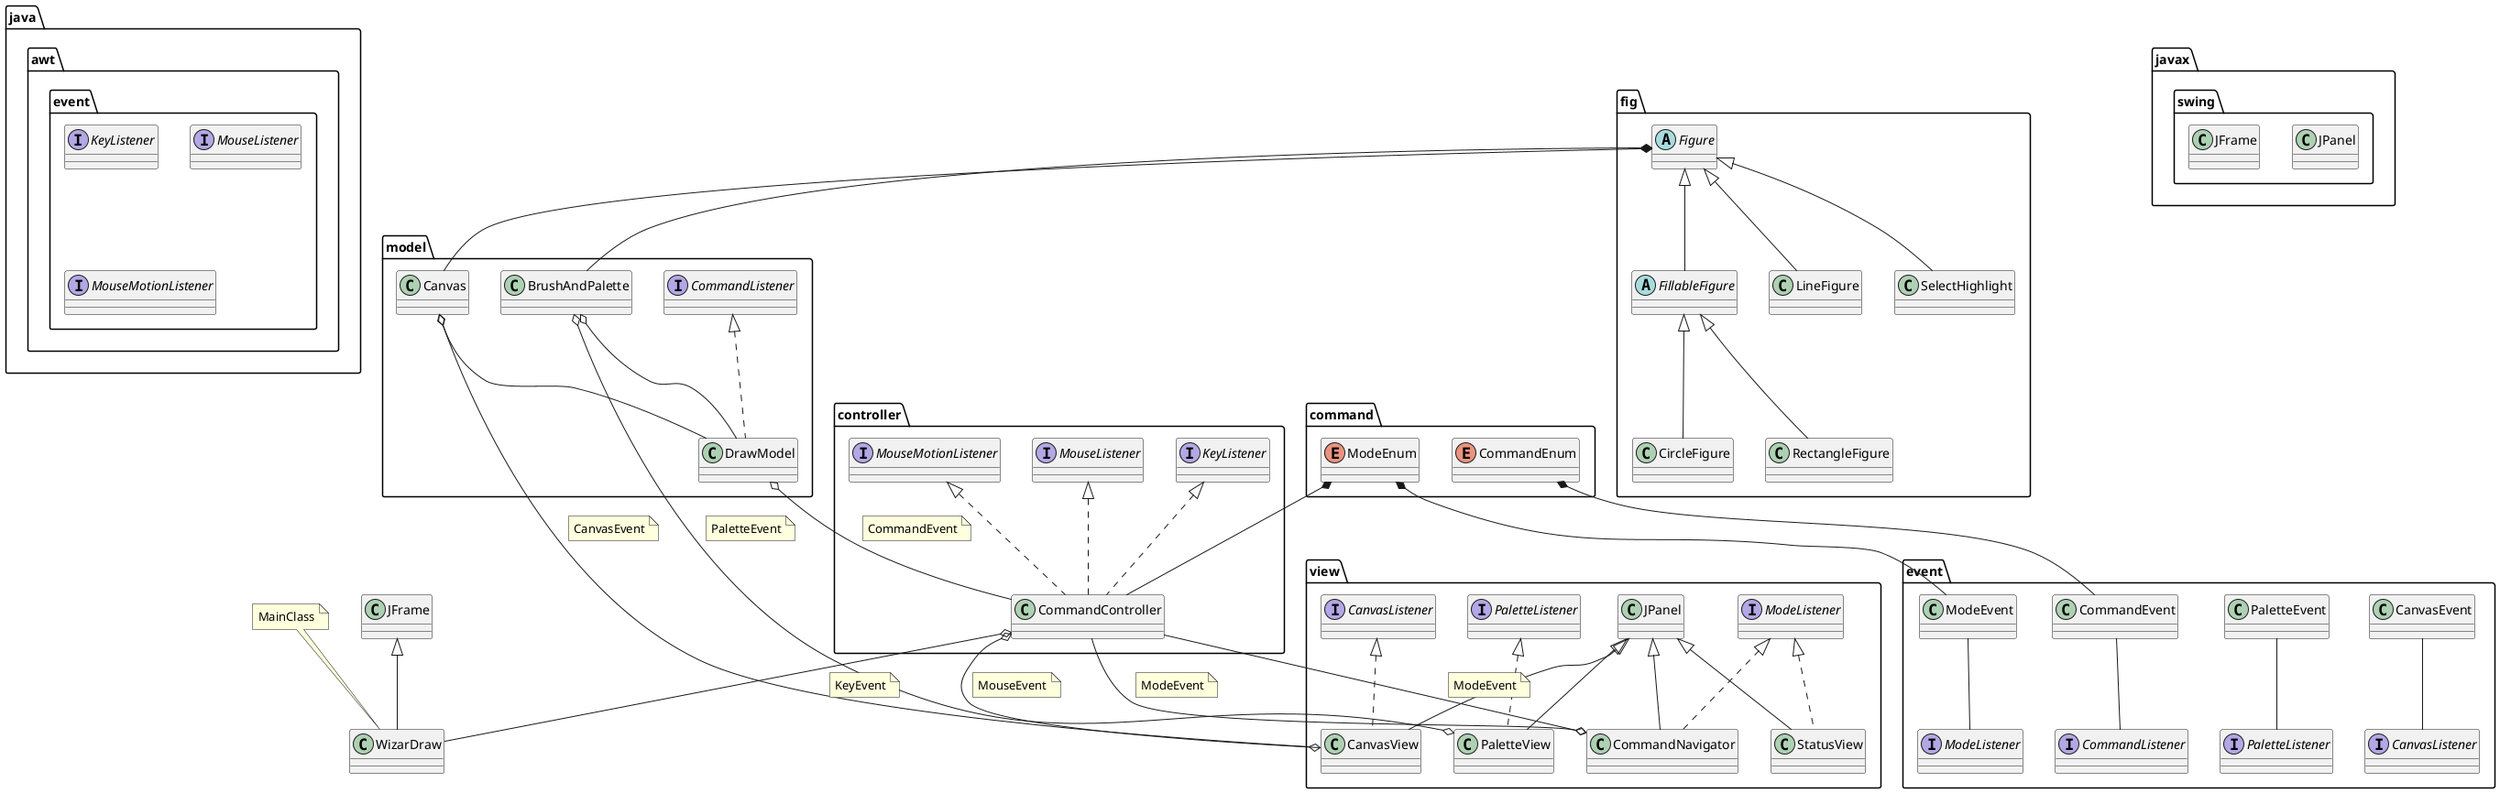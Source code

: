 @startuml

package javax.swing {
    class JPanel
    class JFrame
}

package java.awt.event {
    interface KeyListener
    interface MouseListener
    interface MouseMotionListener
}

package "command" {
    enum CommandEnum
    enum ModeEnum
}

package "controller" {
    class CommandController implements KeyListener, MouseListener, MouseMotionListener
    ModeEnum *-- CommandController
}

package "event" {
    interface CanvasListener
    interface PaletteListener
    interface CommandListener
    interface ModeListener

    class CanvasEvent
    CanvasEvent -- CanvasListener
    class PaletteEvent
    PaletteEvent -- PaletteListener
    class CommandEvent
    CommandEvent -- CommandListener
    class ModeEvent
    ModeEvent -- ModeListener

    ModeEnum *-- ModeEvent
    CommandEnum *-- CommandEvent
}

package "fig" {
    abstract class Figure
    abstract class FillableFigure extends Figure
    class LineFigure extends Figure
    class RectangleFigure extends FillableFigure
    class CircleFigure extends FillableFigure
    class SelectHighlight extends Figure
}

package "model" {
    class Canvas
    Figure *-- Canvas
    class BrushAndPalette
    Figure *-- BrushAndPalette
    class DrawModel implements CommandListener
    DrawModel o-- CommandController
    note on link: CommandEvent
    Canvas o-- DrawModel
    BrushAndPalette o-- DrawModel
}

package "view" {
    class CanvasView extends JPanel implements CanvasListener
    CommandController o-- CanvasView
    note on link: MouseEvent
    Canvas o--o CanvasView
    note on link: CanvasEvent
    class PaletteView extends JPanel implements PaletteListener
    BrushAndPalette o--o PaletteView
    note on link: PaletteEvent
    class CommandNavigator extends JPanel implements ModeListener
    CommandController --o CommandNavigator
    note on link: ModeEvent
    class StatusView extends JPanel implements ModeListener
    CommandController --o CommandNavigator
    note on link: ModeEvent
}

class WizarDraw extends JFrame
note top of WizarDraw: MainClass
CommandController o-- WizarDraw
note on link: KeyEvent

@enduml